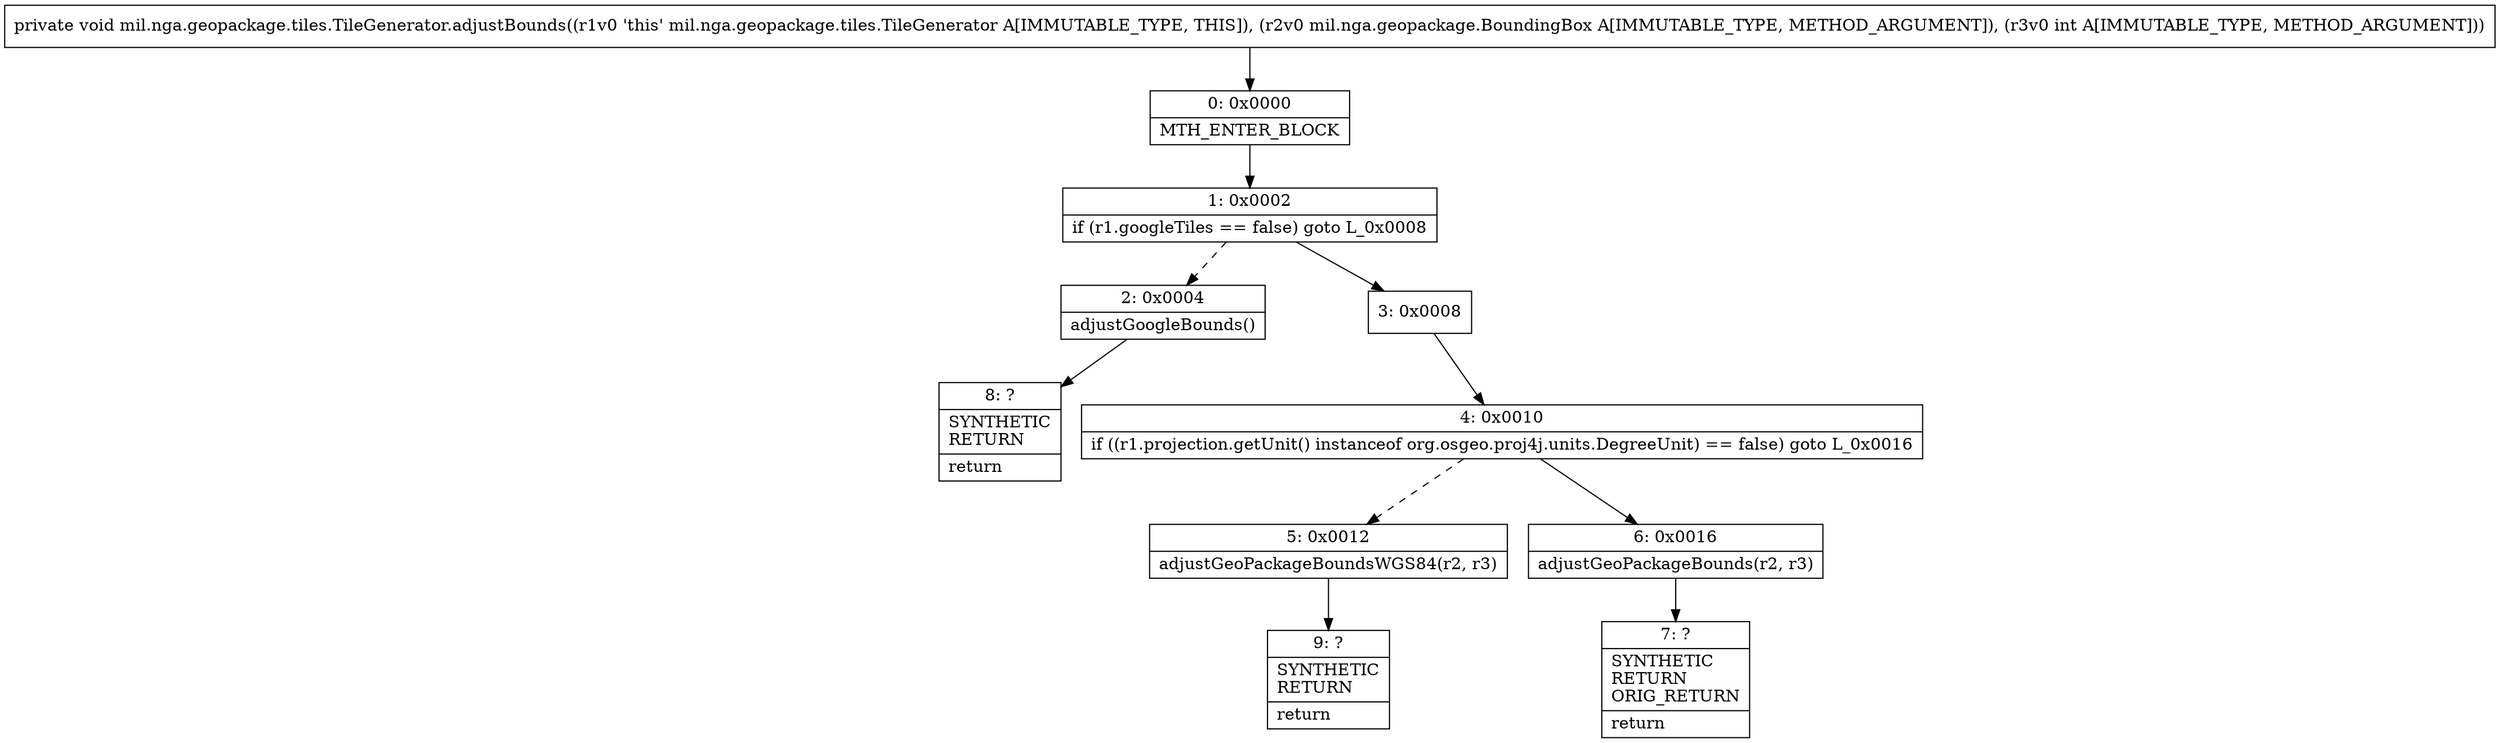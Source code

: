 digraph "CFG formil.nga.geopackage.tiles.TileGenerator.adjustBounds(Lmil\/nga\/geopackage\/BoundingBox;I)V" {
Node_0 [shape=record,label="{0\:\ 0x0000|MTH_ENTER_BLOCK\l}"];
Node_1 [shape=record,label="{1\:\ 0x0002|if (r1.googleTiles == false) goto L_0x0008\l}"];
Node_2 [shape=record,label="{2\:\ 0x0004|adjustGoogleBounds()\l}"];
Node_3 [shape=record,label="{3\:\ 0x0008}"];
Node_4 [shape=record,label="{4\:\ 0x0010|if ((r1.projection.getUnit() instanceof org.osgeo.proj4j.units.DegreeUnit) == false) goto L_0x0016\l}"];
Node_5 [shape=record,label="{5\:\ 0x0012|adjustGeoPackageBoundsWGS84(r2, r3)\l}"];
Node_6 [shape=record,label="{6\:\ 0x0016|adjustGeoPackageBounds(r2, r3)\l}"];
Node_7 [shape=record,label="{7\:\ ?|SYNTHETIC\lRETURN\lORIG_RETURN\l|return\l}"];
Node_8 [shape=record,label="{8\:\ ?|SYNTHETIC\lRETURN\l|return\l}"];
Node_9 [shape=record,label="{9\:\ ?|SYNTHETIC\lRETURN\l|return\l}"];
MethodNode[shape=record,label="{private void mil.nga.geopackage.tiles.TileGenerator.adjustBounds((r1v0 'this' mil.nga.geopackage.tiles.TileGenerator A[IMMUTABLE_TYPE, THIS]), (r2v0 mil.nga.geopackage.BoundingBox A[IMMUTABLE_TYPE, METHOD_ARGUMENT]), (r3v0 int A[IMMUTABLE_TYPE, METHOD_ARGUMENT])) }"];
MethodNode -> Node_0;
Node_0 -> Node_1;
Node_1 -> Node_2[style=dashed];
Node_1 -> Node_3;
Node_2 -> Node_8;
Node_3 -> Node_4;
Node_4 -> Node_5[style=dashed];
Node_4 -> Node_6;
Node_5 -> Node_9;
Node_6 -> Node_7;
}

